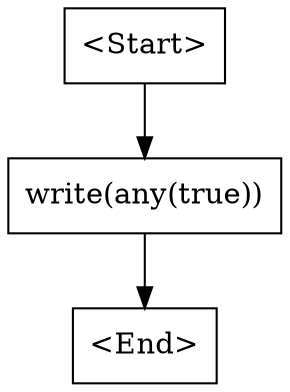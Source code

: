 digraph G {
    N0 [label = "<Start>" shape = box]
    N1 [label = "write(any(true))\l" shape = box]
    N2 [label = "<End>" shape = box]
    N0 -> N1 [label = ""]
    N1 -> N2 [label = ""]
}
